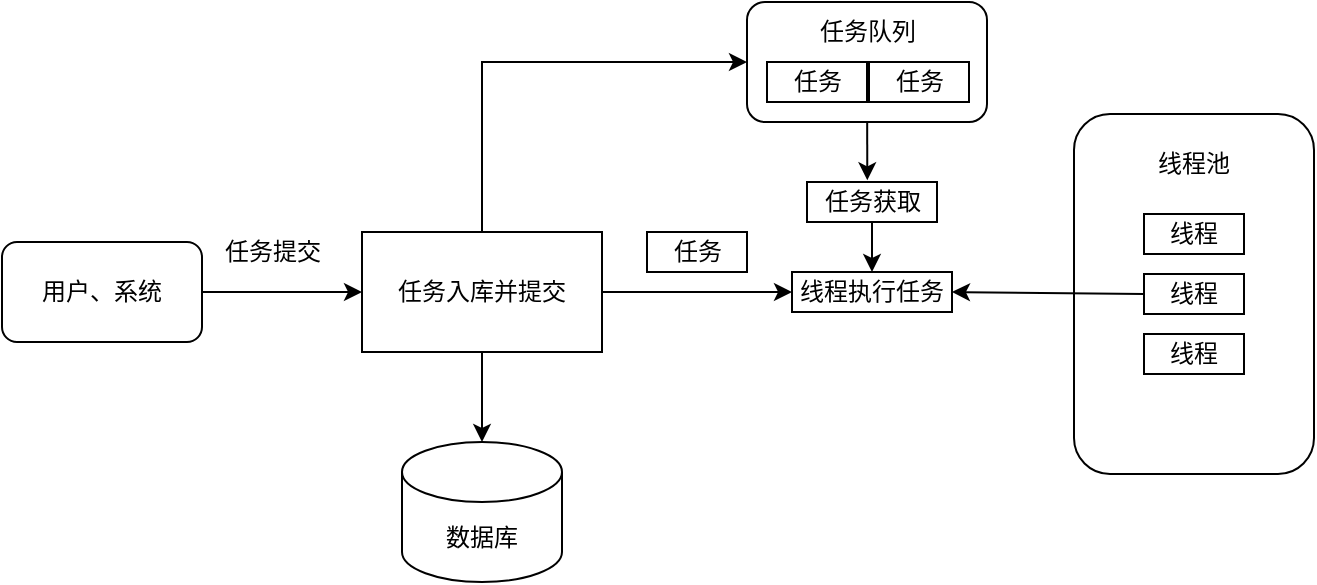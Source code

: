 <mxfile version="20.8.13" type="github">
  <diagram name="第 1 页" id="q7ak9u424ECxdbFBGvRm">
    <mxGraphModel dx="875" dy="478" grid="1" gridSize="10" guides="1" tooltips="1" connect="1" arrows="1" fold="1" page="1" pageScale="1" pageWidth="827" pageHeight="1169" math="0" shadow="0">
      <root>
        <mxCell id="0" />
        <mxCell id="1" parent="0" />
        <mxCell id="yAbYSCCrm8J9bINAUAsN-7" style="rounded=0;orthogonalLoop=1;jettySize=auto;html=1;entryX=0;entryY=0.5;entryDx=0;entryDy=0;edgeStyle=orthogonalEdgeStyle;exitX=0.5;exitY=0;exitDx=0;exitDy=0;" edge="1" parent="1" source="yAbYSCCrm8J9bINAUAsN-1" target="yAbYSCCrm8J9bINAUAsN-6">
          <mxGeometry relative="1" as="geometry">
            <mxPoint x="350" y="160" as="sourcePoint" />
            <Array as="points">
              <mxPoint x="350" y="80" />
            </Array>
          </mxGeometry>
        </mxCell>
        <mxCell id="yAbYSCCrm8J9bINAUAsN-13" style="edgeStyle=none;rounded=0;orthogonalLoop=1;jettySize=auto;html=1;entryX=0.5;entryY=0;entryDx=0;entryDy=0;entryPerimeter=0;" edge="1" parent="1" source="yAbYSCCrm8J9bINAUAsN-1" target="yAbYSCCrm8J9bINAUAsN-12">
          <mxGeometry relative="1" as="geometry" />
        </mxCell>
        <mxCell id="yAbYSCCrm8J9bINAUAsN-27" style="edgeStyle=none;rounded=0;orthogonalLoop=1;jettySize=auto;html=1;" edge="1" parent="1" source="yAbYSCCrm8J9bINAUAsN-1" target="yAbYSCCrm8J9bINAUAsN-22">
          <mxGeometry relative="1" as="geometry" />
        </mxCell>
        <mxCell id="yAbYSCCrm8J9bINAUAsN-1" value="任务入库并提交" style="rounded=0;whiteSpace=wrap;html=1;" vertex="1" parent="1">
          <mxGeometry x="290" y="165" width="120" height="60" as="geometry" />
        </mxCell>
        <mxCell id="yAbYSCCrm8J9bINAUAsN-4" style="edgeStyle=orthogonalEdgeStyle;rounded=0;orthogonalLoop=1;jettySize=auto;html=1;entryX=0;entryY=0.5;entryDx=0;entryDy=0;" edge="1" parent="1" source="yAbYSCCrm8J9bINAUAsN-3" target="yAbYSCCrm8J9bINAUAsN-1">
          <mxGeometry relative="1" as="geometry" />
        </mxCell>
        <mxCell id="yAbYSCCrm8J9bINAUAsN-3" value="用户、系统" style="rounded=1;whiteSpace=wrap;html=1;" vertex="1" parent="1">
          <mxGeometry x="110" y="170" width="100" height="50" as="geometry" />
        </mxCell>
        <mxCell id="yAbYSCCrm8J9bINAUAsN-5" value="任务提交" style="text;html=1;align=center;verticalAlign=middle;resizable=0;points=[];autosize=1;strokeColor=none;fillColor=none;" vertex="1" parent="1">
          <mxGeometry x="210" y="160" width="70" height="30" as="geometry" />
        </mxCell>
        <mxCell id="yAbYSCCrm8J9bINAUAsN-20" style="edgeStyle=none;rounded=0;orthogonalLoop=1;jettySize=auto;html=1;entryX=0.464;entryY=-0.043;entryDx=0;entryDy=0;entryPerimeter=0;" edge="1" parent="1" source="yAbYSCCrm8J9bINAUAsN-6" target="yAbYSCCrm8J9bINAUAsN-19">
          <mxGeometry relative="1" as="geometry" />
        </mxCell>
        <mxCell id="yAbYSCCrm8J9bINAUAsN-6" value="" style="rounded=1;whiteSpace=wrap;html=1;" vertex="1" parent="1">
          <mxGeometry x="482.5" y="50" width="120" height="60" as="geometry" />
        </mxCell>
        <mxCell id="yAbYSCCrm8J9bINAUAsN-8" value="任务队列" style="text;html=1;strokeColor=none;fillColor=none;align=center;verticalAlign=middle;whiteSpace=wrap;rounded=0;" vertex="1" parent="1">
          <mxGeometry x="512.5" y="50" width="60" height="30" as="geometry" />
        </mxCell>
        <mxCell id="yAbYSCCrm8J9bINAUAsN-9" value="任务" style="rounded=0;whiteSpace=wrap;html=1;" vertex="1" parent="1">
          <mxGeometry x="492.5" y="80" width="50" height="20" as="geometry" />
        </mxCell>
        <mxCell id="yAbYSCCrm8J9bINAUAsN-10" value="任务" style="rounded=0;whiteSpace=wrap;html=1;" vertex="1" parent="1">
          <mxGeometry x="543.5" y="80" width="50" height="20" as="geometry" />
        </mxCell>
        <mxCell id="yAbYSCCrm8J9bINAUAsN-12" value="数据库" style="shape=cylinder3;whiteSpace=wrap;html=1;boundedLbl=1;backgroundOutline=1;size=15;" vertex="1" parent="1">
          <mxGeometry x="310" y="270" width="80" height="70" as="geometry" />
        </mxCell>
        <mxCell id="yAbYSCCrm8J9bINAUAsN-14" value="" style="rounded=1;whiteSpace=wrap;html=1;" vertex="1" parent="1">
          <mxGeometry x="646" y="106" width="120" height="180" as="geometry" />
        </mxCell>
        <mxCell id="yAbYSCCrm8J9bINAUAsN-15" value="线程池" style="text;html=1;strokeColor=none;fillColor=none;align=center;verticalAlign=middle;whiteSpace=wrap;rounded=0;" vertex="1" parent="1">
          <mxGeometry x="676" y="116" width="60" height="30" as="geometry" />
        </mxCell>
        <mxCell id="yAbYSCCrm8J9bINAUAsN-16" value="线程" style="rounded=0;whiteSpace=wrap;html=1;" vertex="1" parent="1">
          <mxGeometry x="681" y="156" width="50" height="20" as="geometry" />
        </mxCell>
        <mxCell id="yAbYSCCrm8J9bINAUAsN-17" value="线程" style="rounded=0;whiteSpace=wrap;html=1;" vertex="1" parent="1">
          <mxGeometry x="681" y="186" width="50" height="20" as="geometry" />
        </mxCell>
        <mxCell id="yAbYSCCrm8J9bINAUAsN-18" value="线程" style="rounded=0;whiteSpace=wrap;html=1;" vertex="1" parent="1">
          <mxGeometry x="681" y="216" width="50" height="20" as="geometry" />
        </mxCell>
        <mxCell id="yAbYSCCrm8J9bINAUAsN-23" style="edgeStyle=none;rounded=0;orthogonalLoop=1;jettySize=auto;html=1;" edge="1" parent="1" source="yAbYSCCrm8J9bINAUAsN-19" target="yAbYSCCrm8J9bINAUAsN-22">
          <mxGeometry relative="1" as="geometry" />
        </mxCell>
        <mxCell id="yAbYSCCrm8J9bINAUAsN-19" value="任务获取" style="rounded=0;whiteSpace=wrap;html=1;" vertex="1" parent="1">
          <mxGeometry x="512.5" y="140" width="65" height="20" as="geometry" />
        </mxCell>
        <mxCell id="yAbYSCCrm8J9bINAUAsN-28" style="edgeStyle=none;rounded=0;orthogonalLoop=1;jettySize=auto;html=1;entryX=0;entryY=0.5;entryDx=0;entryDy=0;exitX=1;exitY=0.5;exitDx=0;exitDy=0;startArrow=classic;startFill=1;endArrow=none;endFill=0;" edge="1" parent="1" source="yAbYSCCrm8J9bINAUAsN-22" target="yAbYSCCrm8J9bINAUAsN-17">
          <mxGeometry relative="1" as="geometry" />
        </mxCell>
        <mxCell id="yAbYSCCrm8J9bINAUAsN-22" value="线程执行任务" style="rounded=0;whiteSpace=wrap;html=1;" vertex="1" parent="1">
          <mxGeometry x="505" y="185" width="80" height="20" as="geometry" />
        </mxCell>
        <mxCell id="yAbYSCCrm8J9bINAUAsN-29" value="任务" style="rounded=0;whiteSpace=wrap;html=1;" vertex="1" parent="1">
          <mxGeometry x="432.5" y="165" width="50" height="20" as="geometry" />
        </mxCell>
      </root>
    </mxGraphModel>
  </diagram>
</mxfile>
